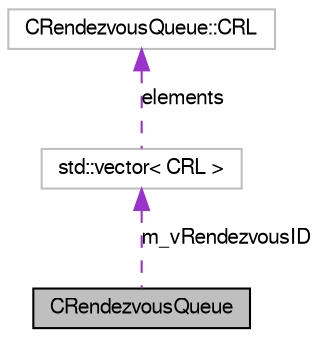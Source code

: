 digraph G
{
  bgcolor="transparent";
  edge [fontname="FreeSans",fontsize="10",labelfontname="FreeSans",labelfontsize="10"];
  node [fontname="FreeSans",fontsize="10",shape=record];
  Node1 [label="CRendezvousQueue",height=0.2,width=0.4,color="black", fillcolor="grey75", style="filled" fontcolor="black"];
  Node2 -> Node1 [dir=back,color="darkorchid3",fontsize="10",style="dashed",label="m_vRendezvousID",fontname="FreeSans"];
  Node2 [label="std::vector\< CRL \>",height=0.2,width=0.4,color="grey75"];
  Node3 -> Node2 [dir=back,color="darkorchid3",fontsize="10",style="dashed",label="elements",fontname="FreeSans"];
  Node3 [label="CRendezvousQueue::CRL",height=0.2,width=0.4,color="grey75"];
}
